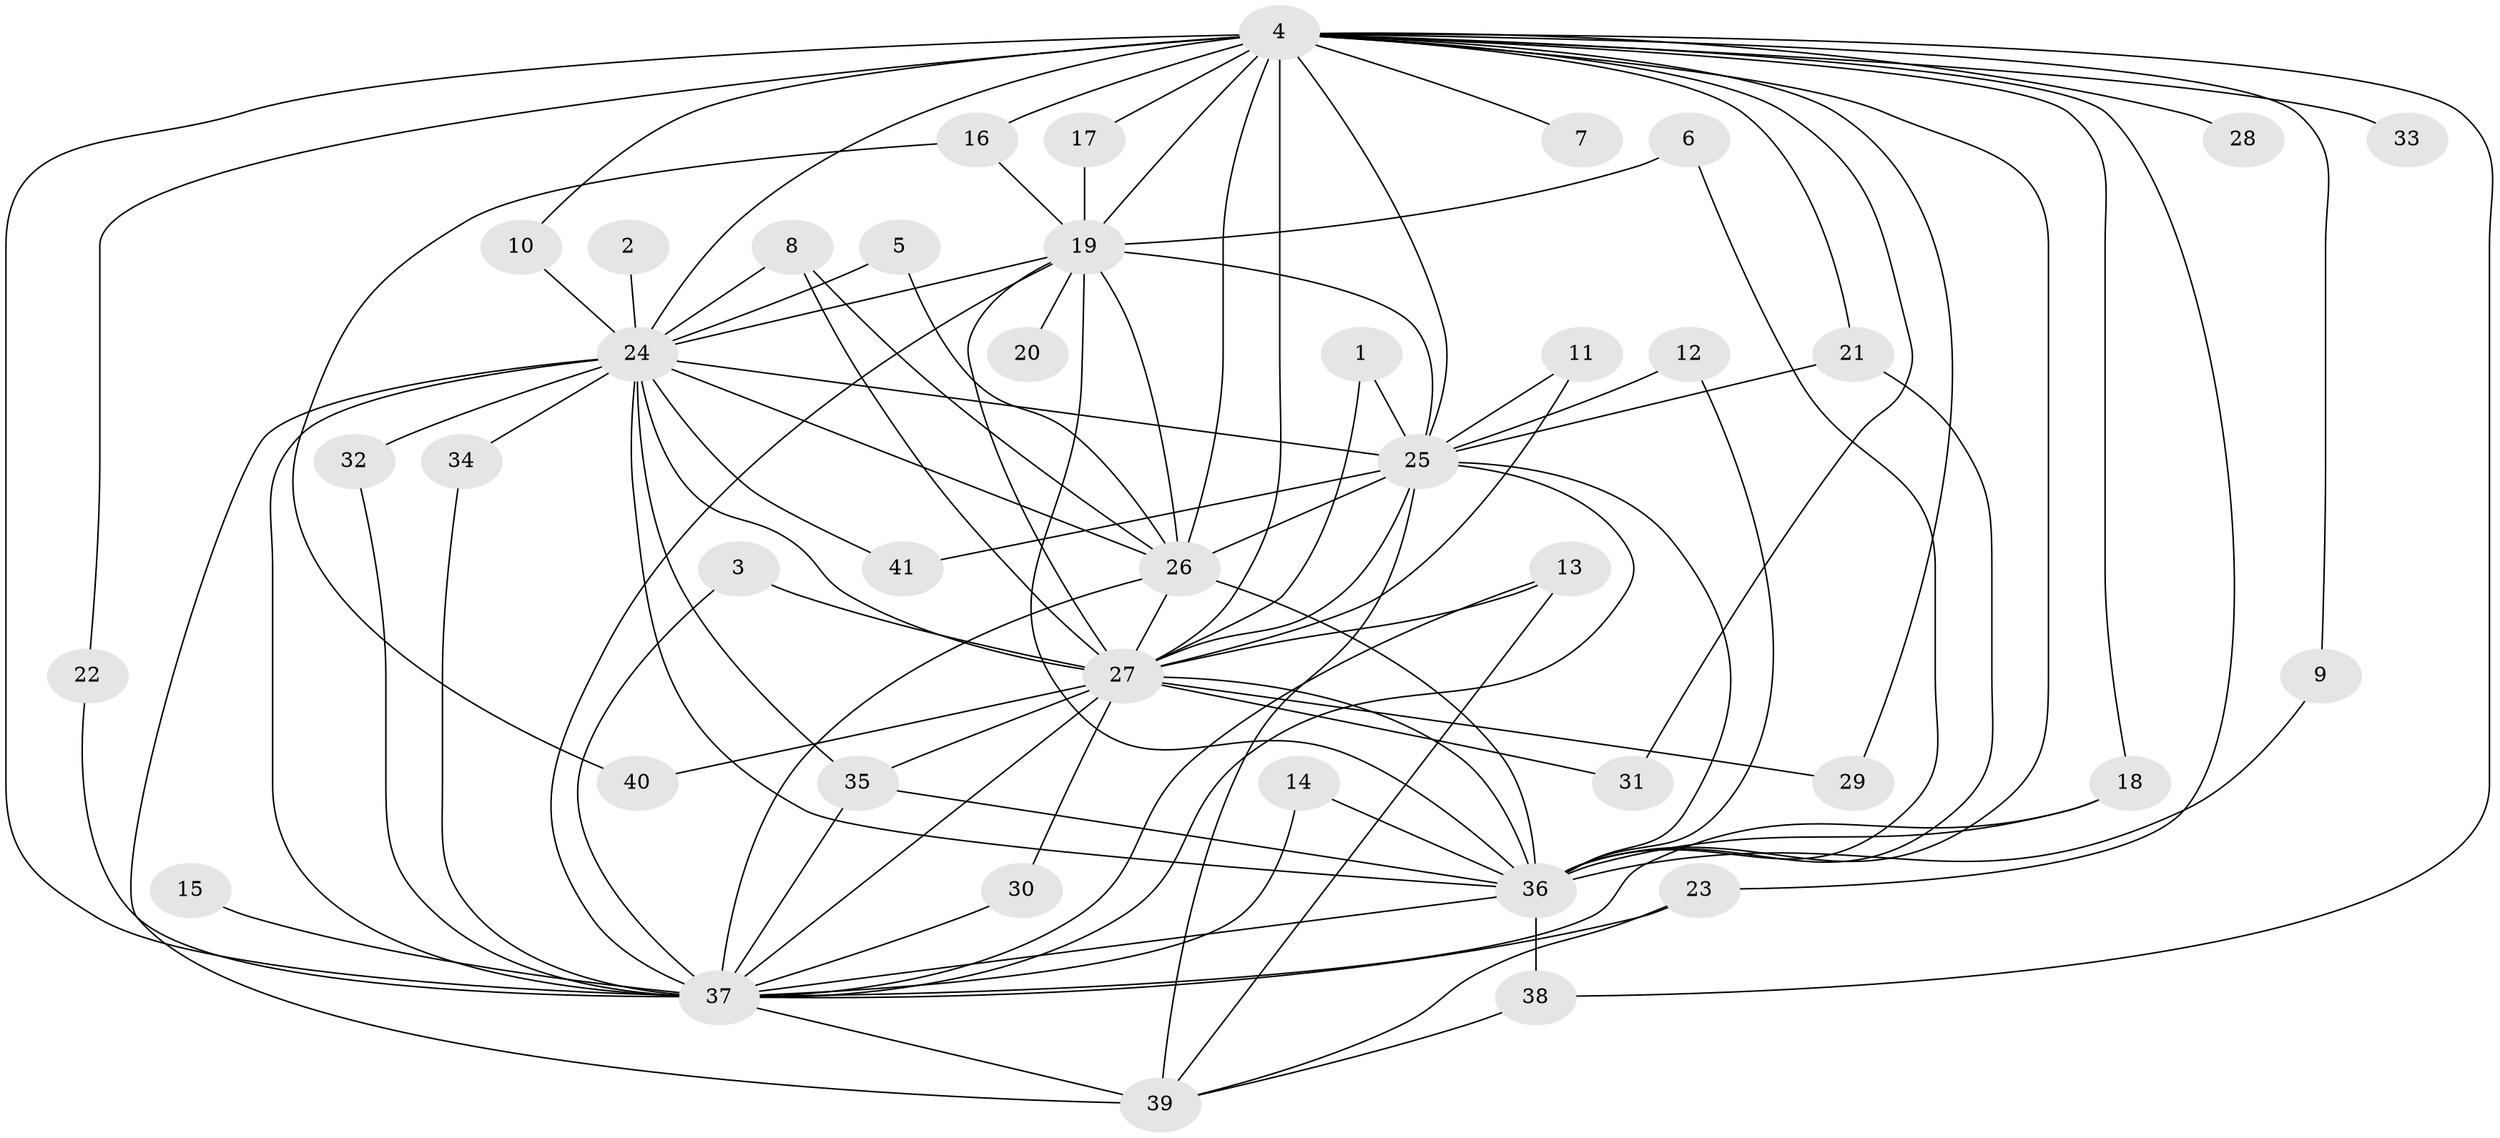 // original degree distribution, {17: 0.024390243902439025, 24: 0.012195121951219513, 15: 0.012195121951219513, 20: 0.012195121951219513, 12: 0.012195121951219513, 31: 0.012195121951219513, 26: 0.012195121951219513, 18: 0.012195121951219513, 19: 0.012195121951219513, 3: 0.2682926829268293, 2: 0.5487804878048781, 5: 0.012195121951219513, 6: 0.012195121951219513, 4: 0.036585365853658534}
// Generated by graph-tools (version 1.1) at 2025/25/03/09/25 03:25:44]
// undirected, 41 vertices, 97 edges
graph export_dot {
graph [start="1"]
  node [color=gray90,style=filled];
  1;
  2;
  3;
  4;
  5;
  6;
  7;
  8;
  9;
  10;
  11;
  12;
  13;
  14;
  15;
  16;
  17;
  18;
  19;
  20;
  21;
  22;
  23;
  24;
  25;
  26;
  27;
  28;
  29;
  30;
  31;
  32;
  33;
  34;
  35;
  36;
  37;
  38;
  39;
  40;
  41;
  1 -- 25 [weight=1.0];
  1 -- 27 [weight=1.0];
  2 -- 24 [weight=2.0];
  3 -- 27 [weight=2.0];
  3 -- 37 [weight=1.0];
  4 -- 7 [weight=1.0];
  4 -- 9 [weight=1.0];
  4 -- 10 [weight=1.0];
  4 -- 16 [weight=1.0];
  4 -- 17 [weight=1.0];
  4 -- 18 [weight=1.0];
  4 -- 19 [weight=3.0];
  4 -- 21 [weight=1.0];
  4 -- 22 [weight=1.0];
  4 -- 23 [weight=1.0];
  4 -- 24 [weight=5.0];
  4 -- 25 [weight=3.0];
  4 -- 26 [weight=2.0];
  4 -- 27 [weight=4.0];
  4 -- 28 [weight=1.0];
  4 -- 29 [weight=1.0];
  4 -- 31 [weight=1.0];
  4 -- 33 [weight=1.0];
  4 -- 36 [weight=3.0];
  4 -- 37 [weight=3.0];
  4 -- 38 [weight=1.0];
  5 -- 24 [weight=1.0];
  5 -- 26 [weight=1.0];
  6 -- 19 [weight=2.0];
  6 -- 36 [weight=1.0];
  8 -- 24 [weight=1.0];
  8 -- 26 [weight=1.0];
  8 -- 27 [weight=1.0];
  9 -- 36 [weight=1.0];
  10 -- 24 [weight=2.0];
  11 -- 25 [weight=1.0];
  11 -- 27 [weight=1.0];
  12 -- 25 [weight=1.0];
  12 -- 36 [weight=1.0];
  13 -- 27 [weight=1.0];
  13 -- 37 [weight=1.0];
  13 -- 39 [weight=1.0];
  14 -- 36 [weight=1.0];
  14 -- 37 [weight=1.0];
  15 -- 37 [weight=1.0];
  16 -- 19 [weight=2.0];
  16 -- 40 [weight=2.0];
  17 -- 19 [weight=2.0];
  18 -- 36 [weight=1.0];
  18 -- 37 [weight=1.0];
  19 -- 20 [weight=1.0];
  19 -- 24 [weight=2.0];
  19 -- 25 [weight=1.0];
  19 -- 26 [weight=1.0];
  19 -- 27 [weight=2.0];
  19 -- 36 [weight=1.0];
  19 -- 37 [weight=2.0];
  21 -- 25 [weight=1.0];
  21 -- 36 [weight=1.0];
  22 -- 37 [weight=1.0];
  23 -- 37 [weight=1.0];
  23 -- 39 [weight=1.0];
  24 -- 25 [weight=2.0];
  24 -- 26 [weight=2.0];
  24 -- 27 [weight=2.0];
  24 -- 32 [weight=1.0];
  24 -- 34 [weight=1.0];
  24 -- 35 [weight=1.0];
  24 -- 36 [weight=3.0];
  24 -- 37 [weight=4.0];
  24 -- 39 [weight=1.0];
  24 -- 41 [weight=2.0];
  25 -- 26 [weight=1.0];
  25 -- 27 [weight=3.0];
  25 -- 36 [weight=1.0];
  25 -- 37 [weight=1.0];
  25 -- 39 [weight=1.0];
  25 -- 41 [weight=1.0];
  26 -- 27 [weight=1.0];
  26 -- 36 [weight=2.0];
  26 -- 37 [weight=2.0];
  27 -- 29 [weight=1.0];
  27 -- 30 [weight=1.0];
  27 -- 31 [weight=1.0];
  27 -- 35 [weight=1.0];
  27 -- 36 [weight=2.0];
  27 -- 37 [weight=4.0];
  27 -- 40 [weight=2.0];
  30 -- 37 [weight=1.0];
  32 -- 37 [weight=1.0];
  34 -- 37 [weight=1.0];
  35 -- 36 [weight=1.0];
  35 -- 37 [weight=1.0];
  36 -- 37 [weight=2.0];
  36 -- 38 [weight=1.0];
  37 -- 39 [weight=2.0];
  38 -- 39 [weight=1.0];
}
